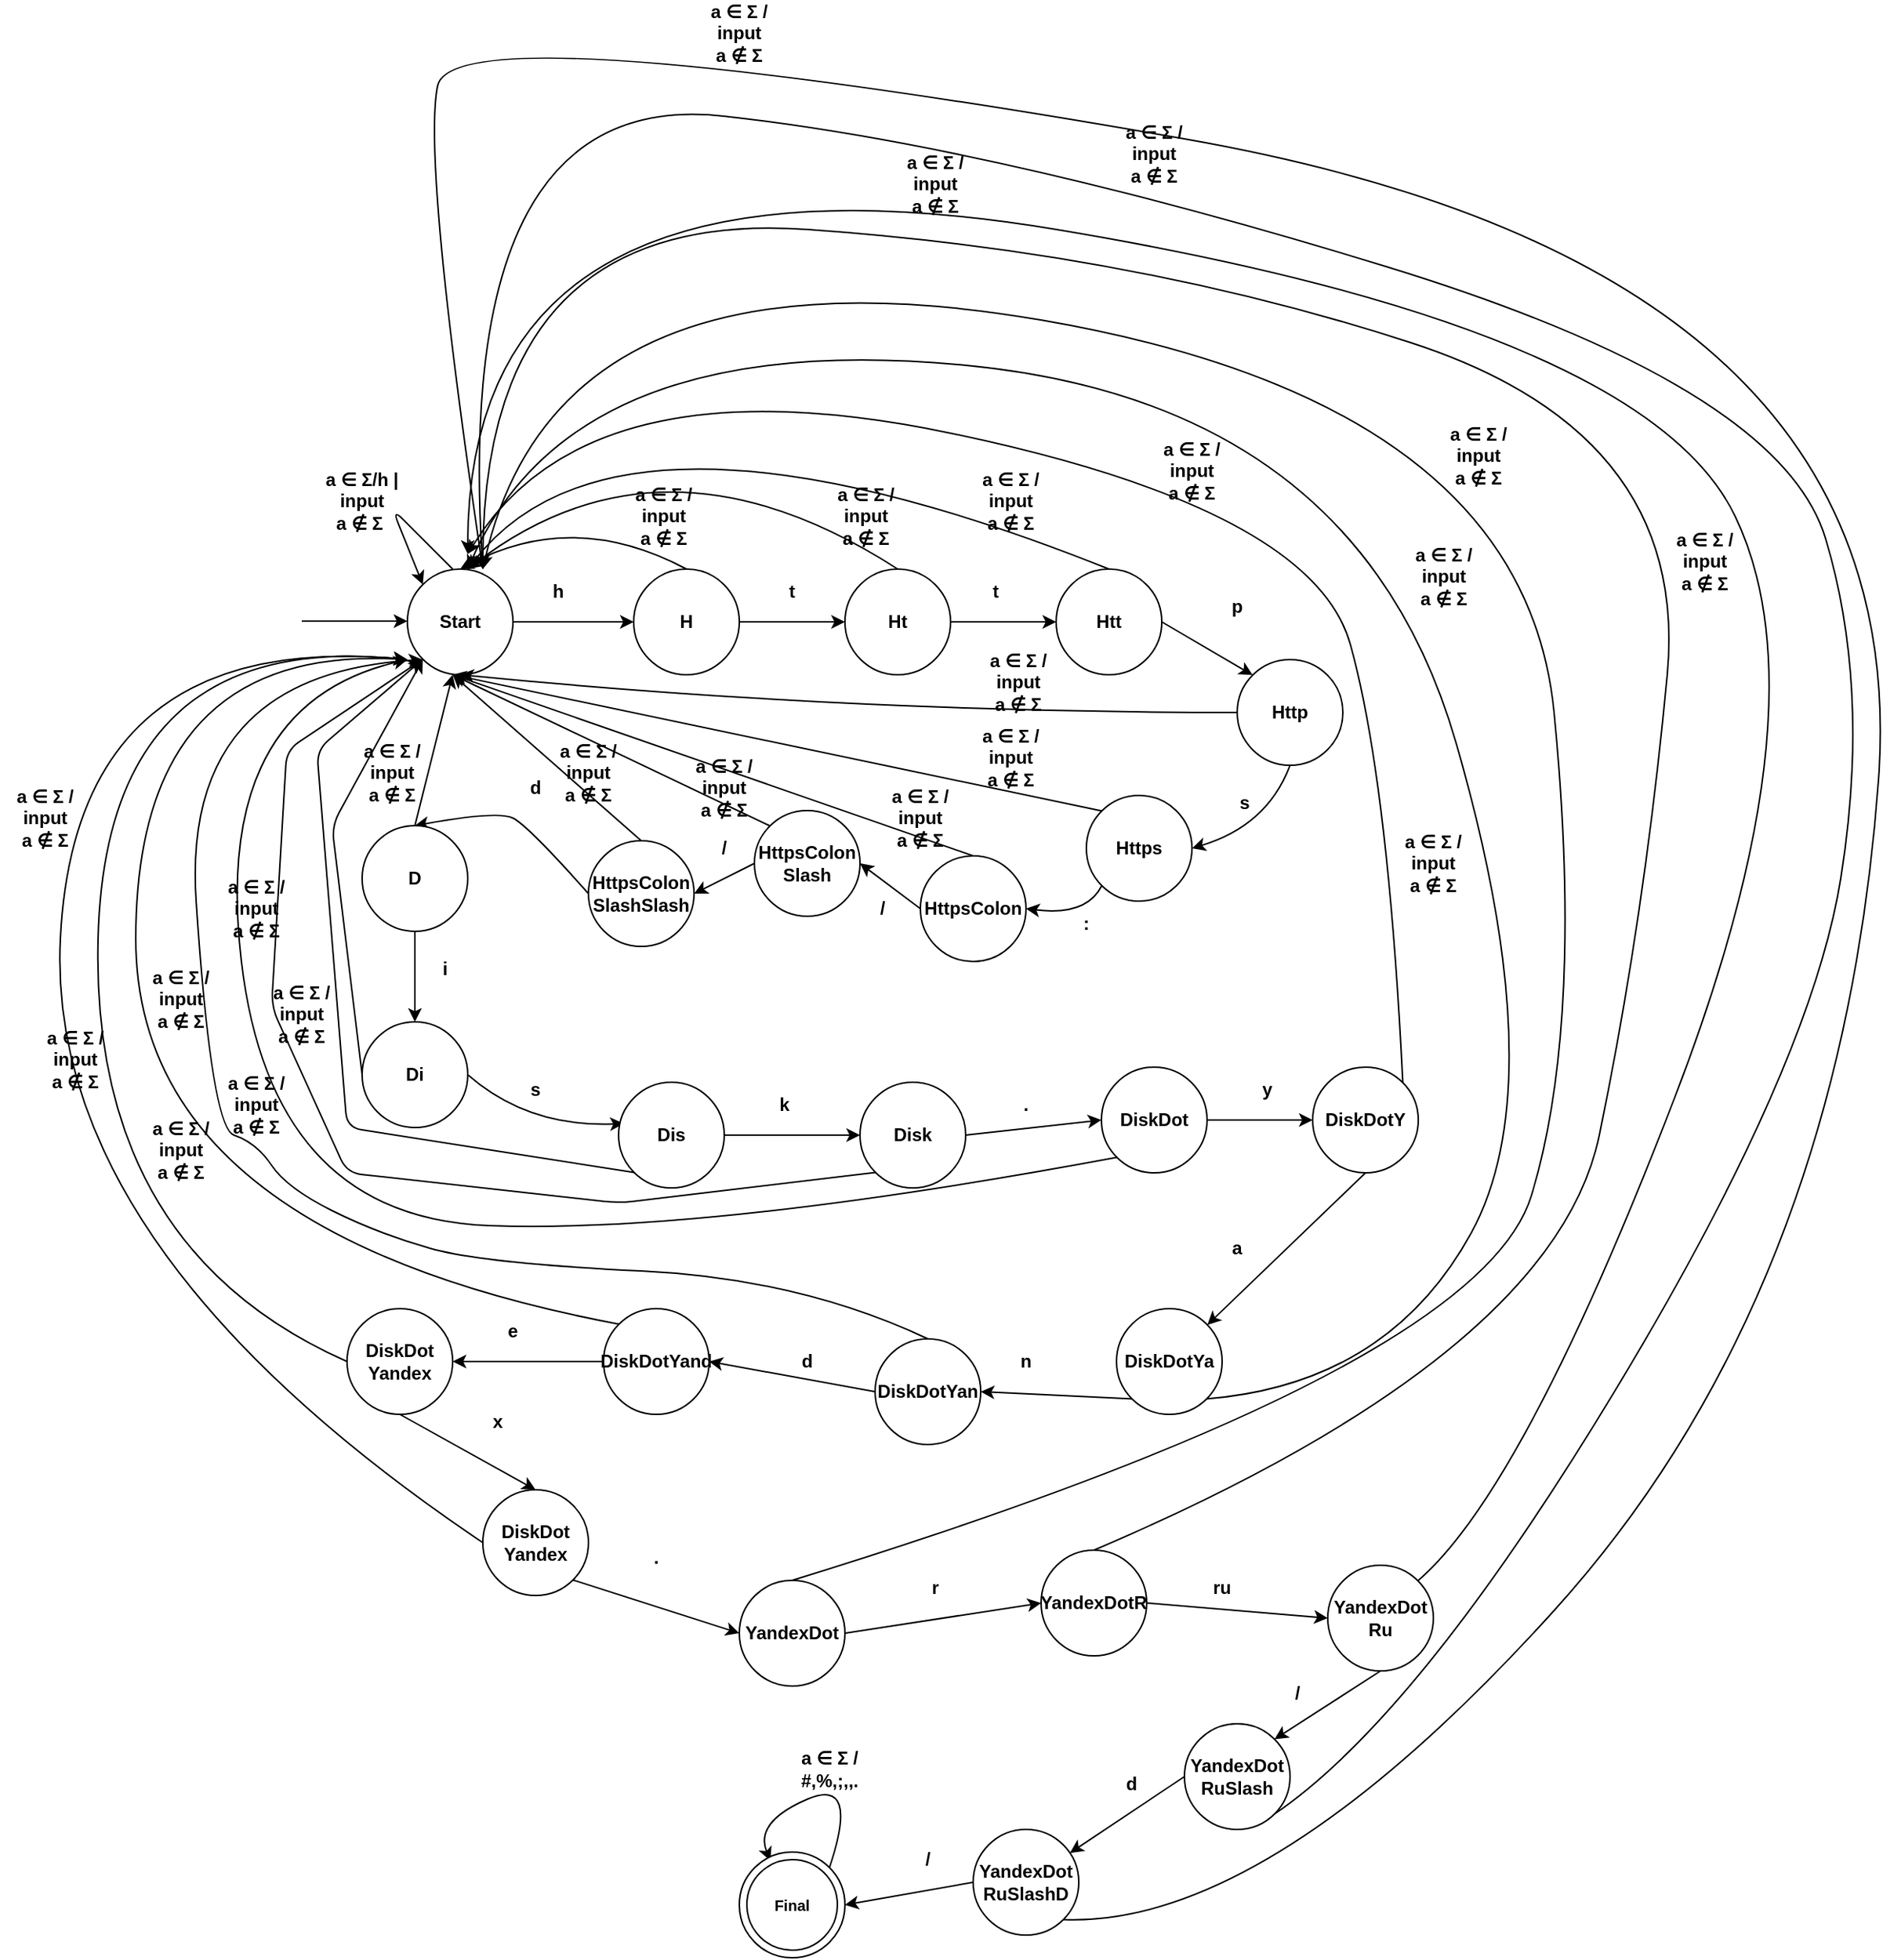 <mxfile>
    <diagram id="Cs-fg2P3LGqEZefA1phv" name="Page-1">
        <mxGraphModel dx="1267" dy="1601" grid="1" gridSize="10" guides="1" tooltips="1" connect="1" arrows="1" fold="1" page="1" pageScale="1" pageWidth="827" pageHeight="1169" math="0" shadow="0">
            <root>
                <mxCell id="0"/>
                <mxCell id="1" parent="0"/>
                <mxCell id="26" style="edgeStyle=none;html=1;exitX=1;exitY=0.5;exitDx=0;exitDy=0;entryX=0;entryY=0.5;entryDx=0;entryDy=0;shadow=0;rounded=0;curved=1;fontStyle=1" parent="1" source="2" target="8" edge="1">
                    <mxGeometry relative="1" as="geometry"/>
                </mxCell>
                <mxCell id="2" value="Start" style="ellipse;whiteSpace=wrap;html=1;aspect=fixed;shadow=0;fontStyle=1" parent="1" vertex="1">
                    <mxGeometry x="110" y="120" width="70" height="70" as="geometry"/>
                </mxCell>
                <mxCell id="17" style="edgeStyle=none;html=1;exitX=1;exitY=0.5;exitDx=0;exitDy=0;entryX=0;entryY=0.5;entryDx=0;entryDy=0;rounded=0;curved=1;shadow=0;fontStyle=1" parent="1" source="8" target="9" edge="1">
                    <mxGeometry relative="1" as="geometry"/>
                </mxCell>
                <mxCell id="99" style="edgeStyle=none;html=1;exitX=0.5;exitY=0;exitDx=0;exitDy=0;entryX=0.5;entryY=0;entryDx=0;entryDy=0;fontFamily=Helvetica;fontSize=12;fontColor=default;shadow=0;rounded=0;curved=1;fontStyle=1" parent="1" source="8" target="2" edge="1">
                    <mxGeometry relative="1" as="geometry">
                        <Array as="points">
                            <mxPoint x="220" y="80"/>
                        </Array>
                    </mxGeometry>
                </mxCell>
                <mxCell id="8" value="H" style="ellipse;whiteSpace=wrap;html=1;aspect=fixed;shadow=0;fontStyle=1" parent="1" vertex="1">
                    <mxGeometry x="260" y="120" width="70" height="70" as="geometry"/>
                </mxCell>
                <mxCell id="18" style="edgeStyle=none;html=1;exitX=1;exitY=0.5;exitDx=0;exitDy=0;entryX=0;entryY=0.5;entryDx=0;entryDy=0;rounded=0;curved=1;shadow=0;fontStyle=1" parent="1" source="9" target="10" edge="1">
                    <mxGeometry relative="1" as="geometry"/>
                </mxCell>
                <mxCell id="101" style="edgeStyle=none;html=1;exitX=0.5;exitY=0;exitDx=0;exitDy=0;fontFamily=Helvetica;fontSize=12;fontColor=default;shadow=0;rounded=0;curved=1;fontStyle=1" parent="1" source="9" edge="1">
                    <mxGeometry relative="1" as="geometry">
                        <mxPoint x="150" y="120" as="targetPoint"/>
                        <Array as="points">
                            <mxPoint x="280" y="20"/>
                        </Array>
                    </mxGeometry>
                </mxCell>
                <mxCell id="9" value="Ht" style="ellipse;whiteSpace=wrap;html=1;aspect=fixed;shadow=0;fontStyle=1" parent="1" vertex="1">
                    <mxGeometry x="400" y="120" width="70" height="70" as="geometry"/>
                </mxCell>
                <mxCell id="19" style="edgeStyle=none;html=1;exitX=1;exitY=0.5;exitDx=0;exitDy=0;entryX=0;entryY=0;entryDx=0;entryDy=0;rounded=0;curved=1;shadow=0;fontStyle=1" parent="1" source="10" target="11" edge="1">
                    <mxGeometry relative="1" as="geometry"/>
                </mxCell>
                <mxCell id="102" style="edgeStyle=none;html=1;exitX=0.5;exitY=0;exitDx=0;exitDy=0;fontFamily=Helvetica;fontSize=12;fontColor=default;shadow=0;rounded=0;curved=1;fontStyle=1" parent="1" source="10" edge="1">
                    <mxGeometry relative="1" as="geometry">
                        <mxPoint x="150" y="120" as="targetPoint"/>
                        <Array as="points">
                            <mxPoint x="250" y="-10"/>
                        </Array>
                    </mxGeometry>
                </mxCell>
                <mxCell id="10" value="Htt" style="ellipse;whiteSpace=wrap;html=1;aspect=fixed;shadow=0;fontStyle=1" parent="1" vertex="1">
                    <mxGeometry x="540" y="120" width="70" height="70" as="geometry"/>
                </mxCell>
                <mxCell id="27" style="edgeStyle=none;html=1;exitX=0.5;exitY=1;exitDx=0;exitDy=0;entryX=1;entryY=0.5;entryDx=0;entryDy=0;shadow=0;rounded=0;curved=1;fontStyle=1" parent="1" source="11" target="12" edge="1">
                    <mxGeometry relative="1" as="geometry">
                        <Array as="points">
                            <mxPoint x="680" y="290"/>
                        </Array>
                    </mxGeometry>
                </mxCell>
                <mxCell id="103" style="edgeStyle=none;html=1;exitX=0;exitY=0.5;exitDx=0;exitDy=0;entryX=0.5;entryY=1;entryDx=0;entryDy=0;fontFamily=Helvetica;fontSize=12;fontColor=default;shadow=0;rounded=0;curved=1;fontStyle=1" parent="1" source="11" target="2" edge="1">
                    <mxGeometry relative="1" as="geometry">
                        <Array as="points">
                            <mxPoint x="400" y="215"/>
                        </Array>
                    </mxGeometry>
                </mxCell>
                <mxCell id="11" value="Http" style="ellipse;whiteSpace=wrap;html=1;aspect=fixed;shadow=0;fontStyle=1" parent="1" vertex="1">
                    <mxGeometry x="660" y="180" width="70" height="70" as="geometry"/>
                </mxCell>
                <mxCell id="21" style="edgeStyle=none;html=1;exitX=0;exitY=1;exitDx=0;exitDy=0;entryX=1;entryY=0.5;entryDx=0;entryDy=0;rounded=0;curved=1;shadow=0;fontStyle=1" parent="1" source="12" target="13" edge="1">
                    <mxGeometry relative="1" as="geometry">
                        <Array as="points">
                            <mxPoint x="560" y="350"/>
                        </Array>
                    </mxGeometry>
                </mxCell>
                <mxCell id="104" style="edgeStyle=none;html=1;exitX=0;exitY=0;exitDx=0;exitDy=0;fontFamily=Helvetica;fontSize=12;fontColor=default;shadow=0;rounded=0;curved=1;fontStyle=1" parent="1" source="12" edge="1">
                    <mxGeometry relative="1" as="geometry">
                        <mxPoint x="140" y="190" as="targetPoint"/>
                    </mxGeometry>
                </mxCell>
                <mxCell id="12" value="Https" style="ellipse;whiteSpace=wrap;html=1;aspect=fixed;shadow=0;fontStyle=1" parent="1" vertex="1">
                    <mxGeometry x="560" y="270" width="70" height="70" as="geometry"/>
                </mxCell>
                <mxCell id="22" style="edgeStyle=none;html=1;exitX=0;exitY=0.5;exitDx=0;exitDy=0;entryX=1;entryY=0.5;entryDx=0;entryDy=0;rounded=0;curved=1;shadow=0;fontStyle=1" parent="1" source="13" target="14" edge="1">
                    <mxGeometry relative="1" as="geometry"/>
                </mxCell>
                <mxCell id="105" style="edgeStyle=none;html=1;exitX=0.5;exitY=0;exitDx=0;exitDy=0;fontFamily=Helvetica;fontSize=12;fontColor=default;shadow=0;rounded=0;curved=1;fontStyle=1" parent="1" source="13" edge="1">
                    <mxGeometry relative="1" as="geometry">
                        <mxPoint x="140" y="190" as="targetPoint"/>
                    </mxGeometry>
                </mxCell>
                <mxCell id="13" value="HttpsColon" style="ellipse;whiteSpace=wrap;html=1;aspect=fixed;shadow=0;fontStyle=1" parent="1" vertex="1">
                    <mxGeometry x="450" y="310" width="70" height="70" as="geometry"/>
                </mxCell>
                <mxCell id="23" style="edgeStyle=none;html=1;exitX=0;exitY=0.5;exitDx=0;exitDy=0;entryX=1;entryY=0.5;entryDx=0;entryDy=0;rounded=0;curved=1;shadow=0;fontStyle=1" parent="1" source="14" target="15" edge="1">
                    <mxGeometry relative="1" as="geometry"/>
                </mxCell>
                <mxCell id="14" value="HttpsColon&lt;div&gt;Slash&lt;/div&gt;" style="ellipse;whiteSpace=wrap;html=1;aspect=fixed;shadow=0;fontStyle=1" parent="1" vertex="1">
                    <mxGeometry x="340" y="280" width="70" height="70" as="geometry"/>
                </mxCell>
                <mxCell id="40" style="edgeStyle=none;html=1;exitX=0;exitY=0.5;exitDx=0;exitDy=0;entryX=0.5;entryY=0;entryDx=0;entryDy=0;shadow=0;rounded=0;curved=1;fontStyle=1" parent="1" source="15" target="28" edge="1">
                    <mxGeometry relative="1" as="geometry">
                        <Array as="points">
                            <mxPoint x="190" y="290"/>
                            <mxPoint x="170" y="280"/>
                        </Array>
                    </mxGeometry>
                </mxCell>
                <mxCell id="107" style="edgeStyle=none;html=1;exitX=0.5;exitY=0;exitDx=0;exitDy=0;fontFamily=Helvetica;fontSize=12;fontColor=default;shadow=0;rounded=0;curved=1;fontStyle=1" parent="1" source="15" edge="1">
                    <mxGeometry relative="1" as="geometry">
                        <mxPoint x="140" y="190" as="targetPoint"/>
                    </mxGeometry>
                </mxCell>
                <mxCell id="15" value="HttpsColon&lt;div&gt;SlashSlash&lt;/div&gt;" style="ellipse;whiteSpace=wrap;html=1;aspect=fixed;shadow=0;fontStyle=1" parent="1" vertex="1">
                    <mxGeometry x="230" y="300" width="70" height="70" as="geometry"/>
                </mxCell>
                <mxCell id="41" style="edgeStyle=none;html=1;exitX=0.5;exitY=1;exitDx=0;exitDy=0;entryX=0.5;entryY=0;entryDx=0;entryDy=0;shadow=0;rounded=0;curved=1;fontStyle=1" parent="1" source="28" target="29" edge="1">
                    <mxGeometry relative="1" as="geometry"/>
                </mxCell>
                <mxCell id="108" style="edgeStyle=none;html=1;exitX=0.5;exitY=0;exitDx=0;exitDy=0;fontFamily=Helvetica;fontSize=12;fontColor=default;shadow=0;rounded=0;curved=1;fontStyle=1" parent="1" source="28" edge="1">
                    <mxGeometry relative="1" as="geometry">
                        <mxPoint x="140" y="190" as="targetPoint"/>
                    </mxGeometry>
                </mxCell>
                <mxCell id="28" value="D" style="ellipse;whiteSpace=wrap;html=1;aspect=fixed;shadow=0;fontStyle=1" parent="1" vertex="1">
                    <mxGeometry x="80" y="290" width="70" height="70" as="geometry"/>
                </mxCell>
                <mxCell id="42" style="edgeStyle=none;html=1;exitX=1;exitY=0.5;exitDx=0;exitDy=0;entryX=0.049;entryY=0.391;entryDx=0;entryDy=0;entryPerimeter=0;shadow=0;rounded=0;curved=1;fontStyle=1" parent="1" source="29" target="30" edge="1">
                    <mxGeometry relative="1" as="geometry">
                        <Array as="points">
                            <mxPoint x="190" y="490"/>
                        </Array>
                    </mxGeometry>
                </mxCell>
                <mxCell id="109" style="edgeStyle=none;html=1;exitX=0;exitY=0.5;exitDx=0;exitDy=0;entryX=0;entryY=1;entryDx=0;entryDy=0;fontFamily=Helvetica;fontSize=12;fontColor=default;shadow=0;fontStyle=1" parent="1" source="29" target="2" edge="1">
                    <mxGeometry relative="1" as="geometry">
                        <Array as="points">
                            <mxPoint x="60" y="290"/>
                        </Array>
                    </mxGeometry>
                </mxCell>
                <mxCell id="29" value="Di" style="ellipse;whiteSpace=wrap;html=1;aspect=fixed;shadow=0;fontStyle=1" parent="1" vertex="1">
                    <mxGeometry x="80" y="420" width="70" height="70" as="geometry"/>
                </mxCell>
                <mxCell id="43" style="edgeStyle=none;html=1;exitX=1;exitY=0.5;exitDx=0;exitDy=0;entryX=0;entryY=0.5;entryDx=0;entryDy=0;shadow=0;rounded=0;curved=1;fontStyle=1" parent="1" source="30" target="31" edge="1">
                    <mxGeometry relative="1" as="geometry"/>
                </mxCell>
                <mxCell id="110" style="edgeStyle=none;html=1;exitX=0;exitY=1;exitDx=0;exitDy=0;fontFamily=Helvetica;fontSize=12;fontColor=default;shadow=0;fontStyle=1" parent="1" source="30" edge="1">
                    <mxGeometry relative="1" as="geometry">
                        <mxPoint x="120" y="180" as="targetPoint"/>
                        <Array as="points">
                            <mxPoint x="70" y="490"/>
                            <mxPoint x="50" y="240"/>
                        </Array>
                    </mxGeometry>
                </mxCell>
                <mxCell id="30" value="Dis" style="ellipse;whiteSpace=wrap;html=1;aspect=fixed;shadow=0;fontStyle=1" parent="1" vertex="1">
                    <mxGeometry x="250" y="460" width="70" height="70" as="geometry"/>
                </mxCell>
                <mxCell id="44" style="edgeStyle=none;html=1;exitX=1;exitY=0.5;exitDx=0;exitDy=0;entryX=0;entryY=0.5;entryDx=0;entryDy=0;shadow=0;rounded=0;curved=1;fontStyle=1" parent="1" source="31" target="32" edge="1">
                    <mxGeometry relative="1" as="geometry"/>
                </mxCell>
                <mxCell id="111" style="edgeStyle=none;html=1;exitX=0;exitY=1;exitDx=0;exitDy=0;entryX=0;entryY=1;entryDx=0;entryDy=0;fontFamily=Helvetica;fontSize=12;fontColor=default;shadow=0;fontStyle=1" parent="1" source="31" target="2" edge="1">
                    <mxGeometry relative="1" as="geometry">
                        <Array as="points">
                            <mxPoint x="250" y="540"/>
                            <mxPoint x="70" y="520"/>
                            <mxPoint x="20" y="410"/>
                            <mxPoint x="30" y="240"/>
                        </Array>
                    </mxGeometry>
                </mxCell>
                <mxCell id="31" value="Disk" style="ellipse;whiteSpace=wrap;html=1;aspect=fixed;shadow=0;fontStyle=1" parent="1" vertex="1">
                    <mxGeometry x="410" y="460" width="70" height="70" as="geometry"/>
                </mxCell>
                <mxCell id="45" style="edgeStyle=none;html=1;exitX=1;exitY=0.5;exitDx=0;exitDy=0;shadow=0;rounded=0;curved=1;fontStyle=1" parent="1" source="32" target="33" edge="1">
                    <mxGeometry relative="1" as="geometry"/>
                </mxCell>
                <mxCell id="112" style="edgeStyle=none;html=1;exitX=0;exitY=1;exitDx=0;exitDy=0;fontFamily=Helvetica;fontSize=12;fontColor=default;shadow=0;rounded=0;curved=1;fontStyle=1" parent="1" source="32" edge="1">
                    <mxGeometry relative="1" as="geometry">
                        <mxPoint x="110" y="180" as="targetPoint"/>
                        <Array as="points">
                            <mxPoint x="310" y="560"/>
                            <mxPoint x="20" y="550"/>
                            <mxPoint x="-20" y="210"/>
                        </Array>
                    </mxGeometry>
                </mxCell>
                <mxCell id="32" value="DiskDot" style="ellipse;whiteSpace=wrap;html=1;aspect=fixed;shadow=0;fontStyle=1" parent="1" vertex="1">
                    <mxGeometry x="570" y="450" width="70" height="70" as="geometry"/>
                </mxCell>
                <mxCell id="46" style="edgeStyle=none;html=1;exitX=0.5;exitY=1;exitDx=0;exitDy=0;shadow=0;rounded=0;curved=1;fontStyle=1" parent="1" source="33" target="34" edge="1">
                    <mxGeometry relative="1" as="geometry"/>
                </mxCell>
                <mxCell id="114" style="edgeStyle=none;html=1;exitX=1;exitY=0;exitDx=0;exitDy=0;fontFamily=Helvetica;fontSize=12;fontColor=default;shadow=0;rounded=0;curved=1;fontStyle=1" parent="1" source="33" edge="1">
                    <mxGeometry relative="1" as="geometry">
                        <mxPoint x="150" y="110" as="targetPoint"/>
                        <Array as="points">
                            <mxPoint x="760" y="260"/>
                            <mxPoint x="710" y="80"/>
                            <mxPoint x="230" y="-20"/>
                        </Array>
                    </mxGeometry>
                </mxCell>
                <mxCell id="33" value="DiskDotY" style="ellipse;whiteSpace=wrap;html=1;aspect=fixed;shadow=0;fontStyle=1" parent="1" vertex="1">
                    <mxGeometry x="710" y="450" width="70" height="70" as="geometry"/>
                </mxCell>
                <mxCell id="47" style="edgeStyle=none;html=1;exitX=0;exitY=1;exitDx=0;exitDy=0;entryX=1;entryY=0.5;entryDx=0;entryDy=0;shadow=0;rounded=0;curved=1;fontStyle=1" parent="1" source="34" target="35" edge="1">
                    <mxGeometry relative="1" as="geometry"/>
                </mxCell>
                <mxCell id="113" style="edgeStyle=none;html=1;exitX=1;exitY=1;exitDx=0;exitDy=0;fontFamily=Helvetica;fontSize=12;fontColor=default;shadow=0;rounded=0;curved=1;fontStyle=1" parent="1" source="34" edge="1">
                    <mxGeometry relative="1" as="geometry">
                        <mxPoint x="150" y="120" as="targetPoint"/>
                        <Array as="points">
                            <mxPoint x="760" y="660"/>
                            <mxPoint x="870" y="460"/>
                            <mxPoint x="740" y="10"/>
                            <mxPoint x="220" y="-40"/>
                        </Array>
                    </mxGeometry>
                </mxCell>
                <mxCell id="34" value="DiskDotYa" style="ellipse;whiteSpace=wrap;html=1;aspect=fixed;shadow=0;fontStyle=1" parent="1" vertex="1">
                    <mxGeometry x="580" y="610" width="70" height="70" as="geometry"/>
                </mxCell>
                <mxCell id="48" style="edgeStyle=none;html=1;exitX=0;exitY=0.5;exitDx=0;exitDy=0;entryX=1;entryY=0.5;entryDx=0;entryDy=0;shadow=0;rounded=0;curved=1;fontStyle=1" parent="1" source="35" target="36" edge="1">
                    <mxGeometry relative="1" as="geometry"/>
                </mxCell>
                <mxCell id="115" style="edgeStyle=none;html=1;exitX=0.5;exitY=0;exitDx=0;exitDy=0;fontFamily=Helvetica;fontSize=12;fontColor=default;shadow=0;rounded=0;curved=1;fontStyle=1" parent="1" source="35" edge="1">
                    <mxGeometry relative="1" as="geometry">
                        <mxPoint x="120" y="180" as="targetPoint"/>
                        <Array as="points">
                            <mxPoint x="370" y="590"/>
                            <mxPoint x="160" y="580"/>
                            <mxPoint x="90" y="560"/>
                            <mxPoint x="30" y="530"/>
                            <mxPoint x="10" y="500"/>
                            <mxPoint x="-20" y="490"/>
                            <mxPoint x="-40" y="190"/>
                        </Array>
                    </mxGeometry>
                </mxCell>
                <mxCell id="35" value="DiskDotYan" style="ellipse;whiteSpace=wrap;html=1;aspect=fixed;shadow=0;fontStyle=1" parent="1" vertex="1">
                    <mxGeometry x="420" y="630" width="70" height="70" as="geometry"/>
                </mxCell>
                <mxCell id="49" style="edgeStyle=none;html=1;exitX=0;exitY=0.5;exitDx=0;exitDy=0;entryX=1;entryY=0.5;entryDx=0;entryDy=0;shadow=0;rounded=0;curved=1;fontStyle=1" parent="1" source="36" target="37" edge="1">
                    <mxGeometry relative="1" as="geometry"/>
                </mxCell>
                <mxCell id="116" style="edgeStyle=none;html=1;exitX=0;exitY=0;exitDx=0;exitDy=0;fontFamily=Helvetica;fontSize=12;fontColor=default;shadow=0;rounded=0;curved=1;fontStyle=1" parent="1" source="36" edge="1">
                    <mxGeometry relative="1" as="geometry">
                        <mxPoint x="110" y="180" as="targetPoint"/>
                        <Array as="points">
                            <mxPoint x="-70" y="560"/>
                            <mxPoint x="-70" y="170"/>
                        </Array>
                    </mxGeometry>
                </mxCell>
                <mxCell id="36" value="DiskDotYand" style="ellipse;whiteSpace=wrap;html=1;aspect=fixed;shadow=0;fontStyle=1" parent="1" vertex="1">
                    <mxGeometry x="240" y="610" width="70" height="70" as="geometry"/>
                </mxCell>
                <mxCell id="50" style="edgeStyle=none;html=1;exitX=0.5;exitY=1;exitDx=0;exitDy=0;entryX=0.5;entryY=0;entryDx=0;entryDy=0;shadow=0;rounded=0;curved=1;fontStyle=1" parent="1" source="37" target="38" edge="1">
                    <mxGeometry relative="1" as="geometry"/>
                </mxCell>
                <mxCell id="117" style="edgeStyle=none;html=1;exitX=0;exitY=0.5;exitDx=0;exitDy=0;fontFamily=Helvetica;fontSize=12;fontColor=default;shadow=0;rounded=0;curved=1;fontStyle=1" parent="1" source="37" edge="1">
                    <mxGeometry relative="1" as="geometry">
                        <mxPoint x="110" y="180" as="targetPoint"/>
                        <Array as="points">
                            <mxPoint x="-100" y="570"/>
                            <mxPoint x="-90" y="160"/>
                        </Array>
                    </mxGeometry>
                </mxCell>
                <mxCell id="37" value="DiskDot&lt;div&gt;Yandex&lt;/div&gt;" style="ellipse;whiteSpace=wrap;html=1;aspect=fixed;shadow=0;fontStyle=1" parent="1" vertex="1">
                    <mxGeometry x="70" y="610" width="70" height="70" as="geometry"/>
                </mxCell>
                <mxCell id="57" style="edgeStyle=none;html=1;exitX=1;exitY=1;exitDx=0;exitDy=0;entryX=0;entryY=0.5;entryDx=0;entryDy=0;shadow=0;rounded=0;curved=1;fontStyle=1" parent="1" source="38" target="51" edge="1">
                    <mxGeometry relative="1" as="geometry"/>
                </mxCell>
                <mxCell id="118" style="edgeStyle=none;html=1;exitX=0;exitY=0.5;exitDx=0;exitDy=0;fontFamily=Helvetica;fontSize=12;fontColor=default;shadow=0;rounded=0;curved=1;fontStyle=1" parent="1" source="38" edge="1">
                    <mxGeometry relative="1" as="geometry">
                        <mxPoint x="110" y="180" as="targetPoint"/>
                        <Array as="points">
                            <mxPoint x="-130" y="570"/>
                            <mxPoint x="-110" y="160"/>
                        </Array>
                    </mxGeometry>
                </mxCell>
                <mxCell id="38" value="DiskDot&lt;div&gt;Yandex&lt;/div&gt;" style="ellipse;whiteSpace=wrap;html=1;aspect=fixed;shadow=0;fontStyle=1" parent="1" vertex="1">
                    <mxGeometry x="160" y="730" width="70" height="70" as="geometry"/>
                </mxCell>
                <mxCell id="58" style="edgeStyle=none;html=1;exitX=1;exitY=0.5;exitDx=0;exitDy=0;entryX=0;entryY=0.5;entryDx=0;entryDy=0;shadow=0;rounded=0;curved=1;fontStyle=1" parent="1" source="51" target="52" edge="1">
                    <mxGeometry relative="1" as="geometry"/>
                </mxCell>
                <mxCell id="119" style="edgeStyle=none;html=1;exitX=0.5;exitY=0;exitDx=0;exitDy=0;fontFamily=Helvetica;fontSize=12;fontColor=default;shadow=0;rounded=0;curved=1;fontStyle=1" parent="1" source="51" edge="1">
                    <mxGeometry relative="1" as="geometry">
                        <mxPoint x="160" y="120" as="targetPoint"/>
                        <Array as="points">
                            <mxPoint x="820" y="650"/>
                            <mxPoint x="890" y="420"/>
                            <mxPoint x="850" y="10"/>
                            <mxPoint x="210" y="-100"/>
                        </Array>
                    </mxGeometry>
                </mxCell>
                <mxCell id="51" value="YandexDot" style="ellipse;whiteSpace=wrap;html=1;aspect=fixed;shadow=0;fontStyle=1" parent="1" vertex="1">
                    <mxGeometry x="330" y="790" width="70" height="70" as="geometry"/>
                </mxCell>
                <mxCell id="59" style="edgeStyle=none;html=1;exitX=1;exitY=0.5;exitDx=0;exitDy=0;entryX=0;entryY=0.5;entryDx=0;entryDy=0;shadow=0;rounded=0;curved=1;fontStyle=1" parent="1" source="52" target="53" edge="1">
                    <mxGeometry relative="1" as="geometry"/>
                </mxCell>
                <mxCell id="120" style="edgeStyle=none;html=1;exitX=0.5;exitY=0;exitDx=0;exitDy=0;fontFamily=Helvetica;fontSize=12;fontColor=default;shadow=0;rounded=0;curved=1;fontStyle=1" parent="1" source="52" edge="1">
                    <mxGeometry relative="1" as="geometry">
                        <mxPoint x="160" y="120" as="targetPoint"/>
                        <Array as="points">
                            <mxPoint x="870" y="640"/>
                            <mxPoint x="930" y="350"/>
                            <mxPoint x="960" y="30"/>
                            <mxPoint x="590" y="-90"/>
                            <mxPoint x="160" y="-120"/>
                        </Array>
                    </mxGeometry>
                </mxCell>
                <mxCell id="52" value="YandexDotR" style="ellipse;whiteSpace=wrap;html=1;aspect=fixed;shadow=0;fontStyle=1" parent="1" vertex="1">
                    <mxGeometry x="530" y="770" width="70" height="70" as="geometry"/>
                </mxCell>
                <mxCell id="60" style="edgeStyle=none;html=1;exitX=0.5;exitY=1;exitDx=0;exitDy=0;entryX=1;entryY=0;entryDx=0;entryDy=0;shadow=0;rounded=0;curved=1;fontStyle=1" parent="1" source="53" target="54" edge="1">
                    <mxGeometry relative="1" as="geometry"/>
                </mxCell>
                <mxCell id="121" style="edgeStyle=none;html=1;exitX=1;exitY=0;exitDx=0;exitDy=0;fontFamily=Helvetica;fontSize=12;fontColor=default;shadow=0;rounded=0;curved=1;fontStyle=1" parent="1" source="53" edge="1">
                    <mxGeometry relative="1" as="geometry">
                        <mxPoint x="150" y="110" as="targetPoint"/>
                        <Array as="points">
                            <mxPoint x="850" y="730"/>
                            <mxPoint x="1050" y="210"/>
                            <mxPoint x="930" y="-40"/>
                            <mxPoint x="150" y="-170"/>
                        </Array>
                    </mxGeometry>
                </mxCell>
                <mxCell id="53" value="YandexDot&lt;div&gt;Ru&lt;/div&gt;" style="ellipse;whiteSpace=wrap;html=1;aspect=fixed;shadow=0;fontStyle=1" parent="1" vertex="1">
                    <mxGeometry x="720" y="780" width="70" height="70" as="geometry"/>
                </mxCell>
                <mxCell id="61" style="edgeStyle=none;html=1;exitX=0;exitY=0.5;exitDx=0;exitDy=0;shadow=0;rounded=0;curved=1;fontStyle=1" parent="1" source="54" target="55" edge="1">
                    <mxGeometry relative="1" as="geometry"/>
                </mxCell>
                <mxCell id="122" style="edgeStyle=none;html=1;exitX=1;exitY=1;exitDx=0;exitDy=0;fontFamily=Helvetica;fontSize=12;fontColor=default;shadow=0;rounded=0;curved=1;fontStyle=1" parent="1" source="54" edge="1">
                    <mxGeometry relative="1" as="geometry">
                        <mxPoint x="160" y="120" as="targetPoint"/>
                        <Array as="points">
                            <mxPoint x="780" y="880"/>
                            <mxPoint x="1040" y="450"/>
                            <mxPoint x="1080" y="200"/>
                            <mxPoint x="1020"/>
                            <mxPoint x="500" y="-160"/>
                            <mxPoint x="140" y="-200"/>
                        </Array>
                    </mxGeometry>
                </mxCell>
                <mxCell id="54" value="YandexDot&lt;div&gt;RuSlash&lt;/div&gt;" style="ellipse;whiteSpace=wrap;html=1;aspect=fixed;shadow=0;fontStyle=1" parent="1" vertex="1">
                    <mxGeometry x="625" y="885" width="70" height="70" as="geometry"/>
                </mxCell>
                <mxCell id="98" style="edgeStyle=none;html=1;exitX=0;exitY=0.5;exitDx=0;exitDy=0;entryX=1;entryY=0.5;entryDx=0;entryDy=0;fontFamily=Helvetica;fontSize=12;fontColor=default;shadow=0;rounded=0;curved=1;fontStyle=1" parent="1" source="55" target="95" edge="1">
                    <mxGeometry relative="1" as="geometry"/>
                </mxCell>
                <mxCell id="124" style="edgeStyle=none;html=1;exitX=1;exitY=1;exitDx=0;exitDy=0;fontFamily=Helvetica;fontSize=12;fontColor=default;shadow=0;rounded=0;curved=1;fontStyle=1" parent="1" source="55" edge="1">
                    <mxGeometry relative="1" as="geometry">
                        <mxPoint x="160" y="120" as="targetPoint"/>
                        <Array as="points">
                            <mxPoint x="680" y="1020"/>
                            <mxPoint x="1060" y="600"/>
                            <mxPoint x="1110" y="-80"/>
                            <mxPoint x="140" y="-250"/>
                            <mxPoint x="120" y="-150"/>
                        </Array>
                    </mxGeometry>
                </mxCell>
                <mxCell id="55" value="YandexDot&lt;div&gt;RuSlashD&lt;/div&gt;" style="ellipse;whiteSpace=wrap;html=1;aspect=fixed;shadow=0;fontStyle=1" parent="1" vertex="1">
                    <mxGeometry x="485" y="955" width="70" height="70" as="geometry"/>
                </mxCell>
                <mxCell id="63" value="h" style="text;html=1;align=center;verticalAlign=middle;whiteSpace=wrap;rounded=0;shadow=0;fontStyle=1" parent="1" vertex="1">
                    <mxGeometry x="180" y="120" width="60" height="30" as="geometry"/>
                </mxCell>
                <mxCell id="64" value="t" style="text;html=1;align=center;verticalAlign=middle;whiteSpace=wrap;rounded=0;shadow=0;fontStyle=1" parent="1" vertex="1">
                    <mxGeometry x="335" y="120" width="60" height="30" as="geometry"/>
                </mxCell>
                <mxCell id="65" value="t" style="text;html=1;align=center;verticalAlign=middle;whiteSpace=wrap;rounded=0;shadow=0;fontStyle=1" parent="1" vertex="1">
                    <mxGeometry x="470" y="120" width="60" height="30" as="geometry"/>
                </mxCell>
                <mxCell id="66" value="p" style="text;html=1;align=center;verticalAlign=middle;whiteSpace=wrap;rounded=0;shadow=0;fontStyle=1" parent="1" vertex="1">
                    <mxGeometry x="630" y="130" width="60" height="30" as="geometry"/>
                </mxCell>
                <mxCell id="67" value="s" style="text;html=1;align=center;verticalAlign=middle;whiteSpace=wrap;rounded=0;shadow=0;fontStyle=1" parent="1" vertex="1">
                    <mxGeometry x="635" y="260" width="60" height="30" as="geometry"/>
                </mxCell>
                <mxCell id="68" value=":" style="text;html=1;align=center;verticalAlign=middle;whiteSpace=wrap;rounded=0;shadow=0;fontStyle=1" parent="1" vertex="1">
                    <mxGeometry x="530" y="340" width="60" height="30" as="geometry"/>
                </mxCell>
                <mxCell id="69" value="/" style="text;html=1;align=center;verticalAlign=middle;whiteSpace=wrap;rounded=0;shadow=0;fontStyle=1" parent="1" vertex="1">
                    <mxGeometry x="395" y="330" width="60" height="30" as="geometry"/>
                </mxCell>
                <mxCell id="106" style="edgeStyle=none;html=1;exitX=1;exitY=0;exitDx=0;exitDy=0;fontFamily=Helvetica;fontSize=12;fontColor=default;shadow=0;rounded=0;curved=1;fontStyle=1" parent="1" source="70" edge="1">
                    <mxGeometry relative="1" as="geometry">
                        <mxPoint x="140" y="190" as="targetPoint"/>
                    </mxGeometry>
                </mxCell>
                <mxCell id="70" value="/" style="text;html=1;align=center;verticalAlign=middle;whiteSpace=wrap;rounded=0;shadow=0;fontStyle=1" parent="1" vertex="1">
                    <mxGeometry x="290" y="290" width="60" height="30" as="geometry"/>
                </mxCell>
                <mxCell id="71" value="d" style="text;html=1;align=center;verticalAlign=middle;whiteSpace=wrap;rounded=0;shadow=0;fontStyle=1" parent="1" vertex="1">
                    <mxGeometry x="165" y="250" width="60" height="30" as="geometry"/>
                </mxCell>
                <mxCell id="72" value="i" style="text;html=1;align=center;verticalAlign=middle;whiteSpace=wrap;rounded=0;shadow=0;fontStyle=1" parent="1" vertex="1">
                    <mxGeometry x="105" y="370" width="60" height="30" as="geometry"/>
                </mxCell>
                <mxCell id="73" value="s" style="text;html=1;align=center;verticalAlign=middle;whiteSpace=wrap;rounded=0;shadow=0;fontStyle=1" parent="1" vertex="1">
                    <mxGeometry x="165" y="450" width="60" height="30" as="geometry"/>
                </mxCell>
                <mxCell id="74" value="k" style="text;html=1;align=center;verticalAlign=middle;whiteSpace=wrap;rounded=0;shadow=0;fontStyle=1" parent="1" vertex="1">
                    <mxGeometry x="330" y="460" width="60" height="30" as="geometry"/>
                </mxCell>
                <mxCell id="75" value="." style="text;html=1;align=center;verticalAlign=middle;whiteSpace=wrap;rounded=0;shadow=0;fontStyle=1" parent="1" vertex="1">
                    <mxGeometry x="490" y="460" width="60" height="30" as="geometry"/>
                </mxCell>
                <mxCell id="76" value="y" style="text;html=1;align=center;verticalAlign=middle;whiteSpace=wrap;rounded=0;shadow=0;fontStyle=1" parent="1" vertex="1">
                    <mxGeometry x="650" y="450" width="60" height="30" as="geometry"/>
                </mxCell>
                <mxCell id="77" value="a" style="text;html=1;align=center;verticalAlign=middle;whiteSpace=wrap;rounded=0;shadow=0;fontStyle=1" parent="1" vertex="1">
                    <mxGeometry x="630" y="555" width="60" height="30" as="geometry"/>
                </mxCell>
                <mxCell id="78" value="n" style="text;html=1;align=center;verticalAlign=middle;whiteSpace=wrap;rounded=0;shadow=0;fontStyle=1" parent="1" vertex="1">
                    <mxGeometry x="490" y="630" width="60" height="30" as="geometry"/>
                </mxCell>
                <mxCell id="79" value="d" style="text;html=1;align=center;verticalAlign=middle;whiteSpace=wrap;rounded=0;shadow=0;fontStyle=1" parent="1" vertex="1">
                    <mxGeometry x="345" y="630" width="60" height="30" as="geometry"/>
                </mxCell>
                <mxCell id="80" value="e" style="text;html=1;align=center;verticalAlign=middle;whiteSpace=wrap;rounded=0;shadow=0;fontStyle=1" parent="1" vertex="1">
                    <mxGeometry x="150" y="610" width="60" height="30" as="geometry"/>
                </mxCell>
                <mxCell id="81" value="x" style="text;html=1;align=center;verticalAlign=middle;whiteSpace=wrap;rounded=0;shadow=0;fontStyle=1" parent="1" vertex="1">
                    <mxGeometry x="140" y="670" width="60" height="30" as="geometry"/>
                </mxCell>
                <mxCell id="82" value="." style="text;html=1;align=center;verticalAlign=middle;whiteSpace=wrap;rounded=0;shadow=0;fontStyle=1" parent="1" vertex="1">
                    <mxGeometry x="245" y="760" width="60" height="30" as="geometry"/>
                </mxCell>
                <mxCell id="83" value="r" style="text;html=1;align=center;verticalAlign=middle;whiteSpace=wrap;rounded=0;shadow=0;fontStyle=1" parent="1" vertex="1">
                    <mxGeometry x="430" y="780" width="60" height="30" as="geometry"/>
                </mxCell>
                <mxCell id="84" value="ru" style="text;html=1;align=center;verticalAlign=middle;whiteSpace=wrap;rounded=0;shadow=0;fontStyle=1" parent="1" vertex="1">
                    <mxGeometry x="620" y="780" width="60" height="30" as="geometry"/>
                </mxCell>
                <mxCell id="85" value="/" style="text;html=1;align=center;verticalAlign=middle;whiteSpace=wrap;rounded=0;shadow=0;fontStyle=1" parent="1" vertex="1">
                    <mxGeometry x="670" y="850" width="60" height="30" as="geometry"/>
                </mxCell>
                <mxCell id="86" value="d" style="text;html=1;align=center;verticalAlign=middle;whiteSpace=wrap;rounded=0;shadow=0;fontStyle=1" parent="1" vertex="1">
                    <mxGeometry x="560" y="910" width="60" height="30" as="geometry"/>
                </mxCell>
                <mxCell id="87" value="/" style="text;html=1;align=center;verticalAlign=middle;whiteSpace=wrap;rounded=0;shadow=0;fontStyle=1" parent="1" vertex="1">
                    <mxGeometry x="425" y="960" width="60" height="30" as="geometry"/>
                </mxCell>
                <mxCell id="88" style="edgeStyle=none;html=1;exitX=1;exitY=0;exitDx=0;exitDy=0;entryX=0.294;entryY=0.083;entryDx=0;entryDy=0;rounded=0;curved=1;entryPerimeter=0;shadow=0;fontStyle=1" parent="1" edge="1">
                    <mxGeometry relative="1" as="geometry">
                        <mxPoint x="389.749" y="980.251" as="sourcePoint"/>
                        <mxPoint x="350.58" y="975.81" as="targetPoint"/>
                        <Array as="points">
                            <mxPoint x="410" y="920"/>
                            <mxPoint x="340" y="950"/>
                        </Array>
                    </mxGeometry>
                </mxCell>
                <mxCell id="89" value="a ∈ Σ / #,%,;,,." style="text;html=1;align=center;verticalAlign=middle;whiteSpace=wrap;rounded=0;shadow=0;fontStyle=1" parent="1" vertex="1">
                    <mxGeometry x="360" y="900" width="60" height="30" as="geometry"/>
                </mxCell>
                <mxCell id="90" value="" style="endArrow=classic;html=1;shadow=0;rounded=0;curved=1;fontStyle=1" parent="1" edge="1">
                    <mxGeometry width="50" height="50" relative="1" as="geometry">
                        <mxPoint x="40" y="154.5" as="sourcePoint"/>
                        <mxPoint x="110" y="154.5" as="targetPoint"/>
                    </mxGeometry>
                </mxCell>
                <mxCell id="95" value="" style="ellipse;whiteSpace=wrap;html=1;aspect=fixed;shadow=0;fontStyle=1" parent="1" vertex="1">
                    <mxGeometry x="330" y="970" width="70" height="70" as="geometry"/>
                </mxCell>
                <mxCell id="96" value="" style="verticalLabelPosition=bottom;verticalAlign=top;html=1;shape=mxgraph.flowchart.on-page_reference;shadow=0;strokeColor=default;align=center;fontFamily=Helvetica;fontSize=12;fontColor=default;fillColor=default;fontStyle=1" parent="1" vertex="1">
                    <mxGeometry x="335" y="975" width="60" height="60" as="geometry"/>
                </mxCell>
                <mxCell id="97" value="&lt;span style=&quot;font-size: 10px;&quot;&gt;Final&lt;/span&gt;" style="text;html=1;align=center;verticalAlign=middle;whiteSpace=wrap;rounded=0;fontFamily=Helvetica;fontSize=12;fontColor=default;shadow=0;fontStyle=1" parent="1" vertex="1">
                    <mxGeometry x="335" y="990" width="60" height="30" as="geometry"/>
                </mxCell>
                <mxCell id="100" value="a ∈ Σ / input&lt;div&gt;a ∉ Σ&lt;/div&gt;" style="text;html=1;align=center;verticalAlign=middle;whiteSpace=wrap;rounded=0;shadow=0;fontStyle=1" parent="1" vertex="1">
                    <mxGeometry x="250" y="70" width="60" height="30" as="geometry"/>
                </mxCell>
                <mxCell id="125" value="a ∈ Σ / input &lt;div&gt;a ∉ Σ&lt;/div&gt;" style="text;html=1;align=center;verticalAlign=middle;whiteSpace=wrap;rounded=0;shadow=0;fontStyle=1" parent="1" vertex="1">
                    <mxGeometry x="384" y="70" width="60" height="30" as="geometry"/>
                </mxCell>
                <mxCell id="126" value="a ∈ Σ / input &lt;div&gt;a ∉ Σ&lt;/div&gt;" style="text;html=1;align=center;verticalAlign=middle;whiteSpace=wrap;rounded=0;shadow=0;fontStyle=1" parent="1" vertex="1">
                    <mxGeometry x="480" y="60" width="60" height="30" as="geometry"/>
                </mxCell>
                <mxCell id="127" value="a ∈ Σ / input &lt;div&gt;a ∉ Σ&lt;/div&gt;" style="text;html=1;align=center;verticalAlign=middle;whiteSpace=wrap;rounded=0;shadow=0;fontStyle=1" parent="1" vertex="1">
                    <mxGeometry x="760" y="300" width="60" height="30" as="geometry"/>
                </mxCell>
                <mxCell id="128" value="a ∈ Σ / input &lt;div&gt;a ∉ Σ&lt;/div&gt;" style="text;html=1;align=center;verticalAlign=middle;whiteSpace=wrap;rounded=0;shadow=0;fontStyle=1" parent="1" vertex="1">
                    <mxGeometry x="767" y="110" width="60" height="30" as="geometry"/>
                </mxCell>
                <mxCell id="129" value="a ∈ Σ / input &lt;div&gt;a ∉ Σ&lt;/div&gt;" style="text;html=1;align=center;verticalAlign=middle;whiteSpace=wrap;rounded=0;shadow=0;fontStyle=1" parent="1" vertex="1">
                    <mxGeometry x="790" y="30" width="60" height="30" as="geometry"/>
                </mxCell>
                <mxCell id="130" value="a ∈ Σ / input &lt;div&gt;a ∉ Σ&lt;/div&gt;" style="text;html=1;align=center;verticalAlign=middle;whiteSpace=wrap;rounded=0;shadow=0;fontStyle=1" parent="1" vertex="1">
                    <mxGeometry x="940" y="100" width="60" height="30" as="geometry"/>
                </mxCell>
                <mxCell id="131" value="a ∈ Σ / input &lt;div&gt;a ∉ Σ&lt;/div&gt;" style="text;html=1;align=center;verticalAlign=middle;whiteSpace=wrap;rounded=0;shadow=0;fontStyle=1" parent="1" vertex="1">
                    <mxGeometry x="430" y="-150" width="60" height="30" as="geometry"/>
                </mxCell>
                <mxCell id="132" value="a ∈ Σ / input &lt;div&gt;a ∉ Σ&lt;/div&gt;" style="text;html=1;align=center;verticalAlign=middle;whiteSpace=wrap;rounded=0;shadow=0;fontStyle=1" parent="1" vertex="1">
                    <mxGeometry x="575" y="-170" width="60" height="30" as="geometry"/>
                </mxCell>
                <mxCell id="133" value="a ∈ Σ / input &lt;div&gt;a ∉ Σ&lt;/div&gt;" style="text;html=1;align=center;verticalAlign=middle;whiteSpace=wrap;rounded=0;shadow=0;fontStyle=1" parent="1" vertex="1">
                    <mxGeometry x="300" y="-250" width="60" height="30" as="geometry"/>
                </mxCell>
                <mxCell id="134" value="a ∈ Σ / input &lt;div&gt;a ∉ Σ&lt;/div&gt;" style="text;html=1;align=center;verticalAlign=middle;whiteSpace=wrap;rounded=0;shadow=0;fontStyle=1" parent="1" vertex="1">
                    <mxGeometry x="-160" y="270" width="60" height="30" as="geometry"/>
                </mxCell>
                <mxCell id="135" value="a ∈ Σ / input &lt;div&gt;a ∉ Σ&lt;/div&gt;" style="text;html=1;align=center;verticalAlign=middle;whiteSpace=wrap;rounded=0;shadow=0;fontStyle=1" parent="1" vertex="1">
                    <mxGeometry x="-140" y="430" width="60" height="30" as="geometry"/>
                </mxCell>
                <mxCell id="136" value="a ∈ Σ / input &lt;div&gt;a ∉ Σ&lt;/div&gt;" style="text;html=1;align=center;verticalAlign=middle;whiteSpace=wrap;rounded=0;shadow=0;fontStyle=1" parent="1" vertex="1">
                    <mxGeometry x="-70" y="490" width="60" height="30" as="geometry"/>
                </mxCell>
                <mxCell id="137" value="a ∈ Σ / input &lt;div&gt;a ∉ Σ&lt;/div&gt;" style="text;html=1;align=center;verticalAlign=middle;whiteSpace=wrap;rounded=0;shadow=0;fontStyle=1" parent="1" vertex="1">
                    <mxGeometry x="-70" y="390" width="60" height="30" as="geometry"/>
                </mxCell>
                <mxCell id="138" value="a ∈ Σ / input &lt;div&gt;a ∉ Σ&lt;/div&gt;" style="text;html=1;align=center;verticalAlign=middle;whiteSpace=wrap;rounded=0;shadow=0;fontStyle=1" parent="1" vertex="1">
                    <mxGeometry x="-20" y="330" width="60" height="30" as="geometry"/>
                </mxCell>
                <mxCell id="139" value="a ∈ Σ / input &lt;div&gt;a ∉ Σ&lt;/div&gt;" style="text;html=1;align=center;verticalAlign=middle;whiteSpace=wrap;rounded=0;shadow=0;fontStyle=1" parent="1" vertex="1">
                    <mxGeometry x="-20" y="460" width="60" height="30" as="geometry"/>
                </mxCell>
                <mxCell id="140" value="a ∈ Σ / input &lt;div&gt;a ∉ Σ&lt;/div&gt;" style="text;html=1;align=center;verticalAlign=middle;whiteSpace=wrap;rounded=0;shadow=0;fontStyle=1" parent="1" vertex="1">
                    <mxGeometry x="10" y="400" width="60" height="30" as="geometry"/>
                </mxCell>
                <mxCell id="143" value="a ∈ Σ / input &lt;div&gt;a ∉ Σ&lt;/div&gt;" style="text;html=1;align=center;verticalAlign=middle;whiteSpace=wrap;rounded=0;shadow=0;fontStyle=1" parent="1" vertex="1">
                    <mxGeometry x="70" y="240" width="60" height="30" as="geometry"/>
                </mxCell>
                <mxCell id="144" value="a ∈ Σ / input &lt;div&gt;a ∉ Σ&lt;/div&gt;" style="text;html=1;align=center;verticalAlign=middle;whiteSpace=wrap;rounded=0;shadow=0;fontStyle=1" parent="1" vertex="1">
                    <mxGeometry x="200" y="240" width="60" height="30" as="geometry"/>
                </mxCell>
                <mxCell id="145" value="a ∈ Σ / input &lt;div&gt;a ∉ Σ&lt;/div&gt;" style="text;html=1;align=center;verticalAlign=middle;whiteSpace=wrap;rounded=0;shadow=0;fontStyle=1" parent="1" vertex="1">
                    <mxGeometry x="290" y="250" width="60" height="30" as="geometry"/>
                </mxCell>
                <mxCell id="146" value="a ∈ Σ / input &lt;div&gt;a ∉ Σ&lt;/div&gt;" style="text;html=1;align=center;verticalAlign=middle;whiteSpace=wrap;rounded=0;shadow=0;fontStyle=1" parent="1" vertex="1">
                    <mxGeometry x="420" y="270" width="60" height="30" as="geometry"/>
                </mxCell>
                <mxCell id="147" value="a ∈ Σ / input &lt;div&gt;a ∉ Σ&lt;/div&gt;" style="text;html=1;align=center;verticalAlign=middle;whiteSpace=wrap;rounded=0;shadow=0;fontStyle=1" parent="1" vertex="1">
                    <mxGeometry x="480" y="230" width="60" height="30" as="geometry"/>
                </mxCell>
                <mxCell id="148" value="a ∈ Σ / input &lt;div&gt;a ∉ Σ&lt;/div&gt;" style="text;html=1;align=center;verticalAlign=middle;whiteSpace=wrap;rounded=0;shadow=0;fontStyle=1" parent="1" vertex="1">
                    <mxGeometry x="485" y="180" width="60" height="30" as="geometry"/>
                </mxCell>
                <mxCell id="149" value="a ∈ Σ / input &lt;div&gt;a ∉ Σ&lt;/div&gt;" style="text;html=1;align=center;verticalAlign=middle;whiteSpace=wrap;rounded=0;shadow=0;fontStyle=1" parent="1" vertex="1">
                    <mxGeometry x="600" y="40" width="60" height="30" as="geometry"/>
                </mxCell>
                <mxCell id="150" value="" style="endArrow=classic;html=1;exitX=0.429;exitY=0;exitDx=0;exitDy=0;exitPerimeter=0;entryX=0;entryY=0;entryDx=0;entryDy=0;" edge="1" parent="1" source="2" target="2">
                    <mxGeometry width="50" height="50" relative="1" as="geometry">
                        <mxPoint x="120.003" y="120.055" as="sourcePoint"/>
                        <mxPoint x="123.05" y="70" as="targetPoint"/>
                        <Array as="points">
                            <mxPoint x="100" y="80"/>
                        </Array>
                    </mxGeometry>
                </mxCell>
                <mxCell id="151" value="a ∈ Σ/h | input&lt;div&gt;a ∉ Σ&amp;nbsp;&lt;/div&gt;" style="text;html=1;align=center;verticalAlign=middle;whiteSpace=wrap;rounded=0;shadow=0;fontStyle=1" vertex="1" parent="1">
                    <mxGeometry x="50" y="60" width="60" height="30" as="geometry"/>
                </mxCell>
            </root>
        </mxGraphModel>
    </diagram>
</mxfile>